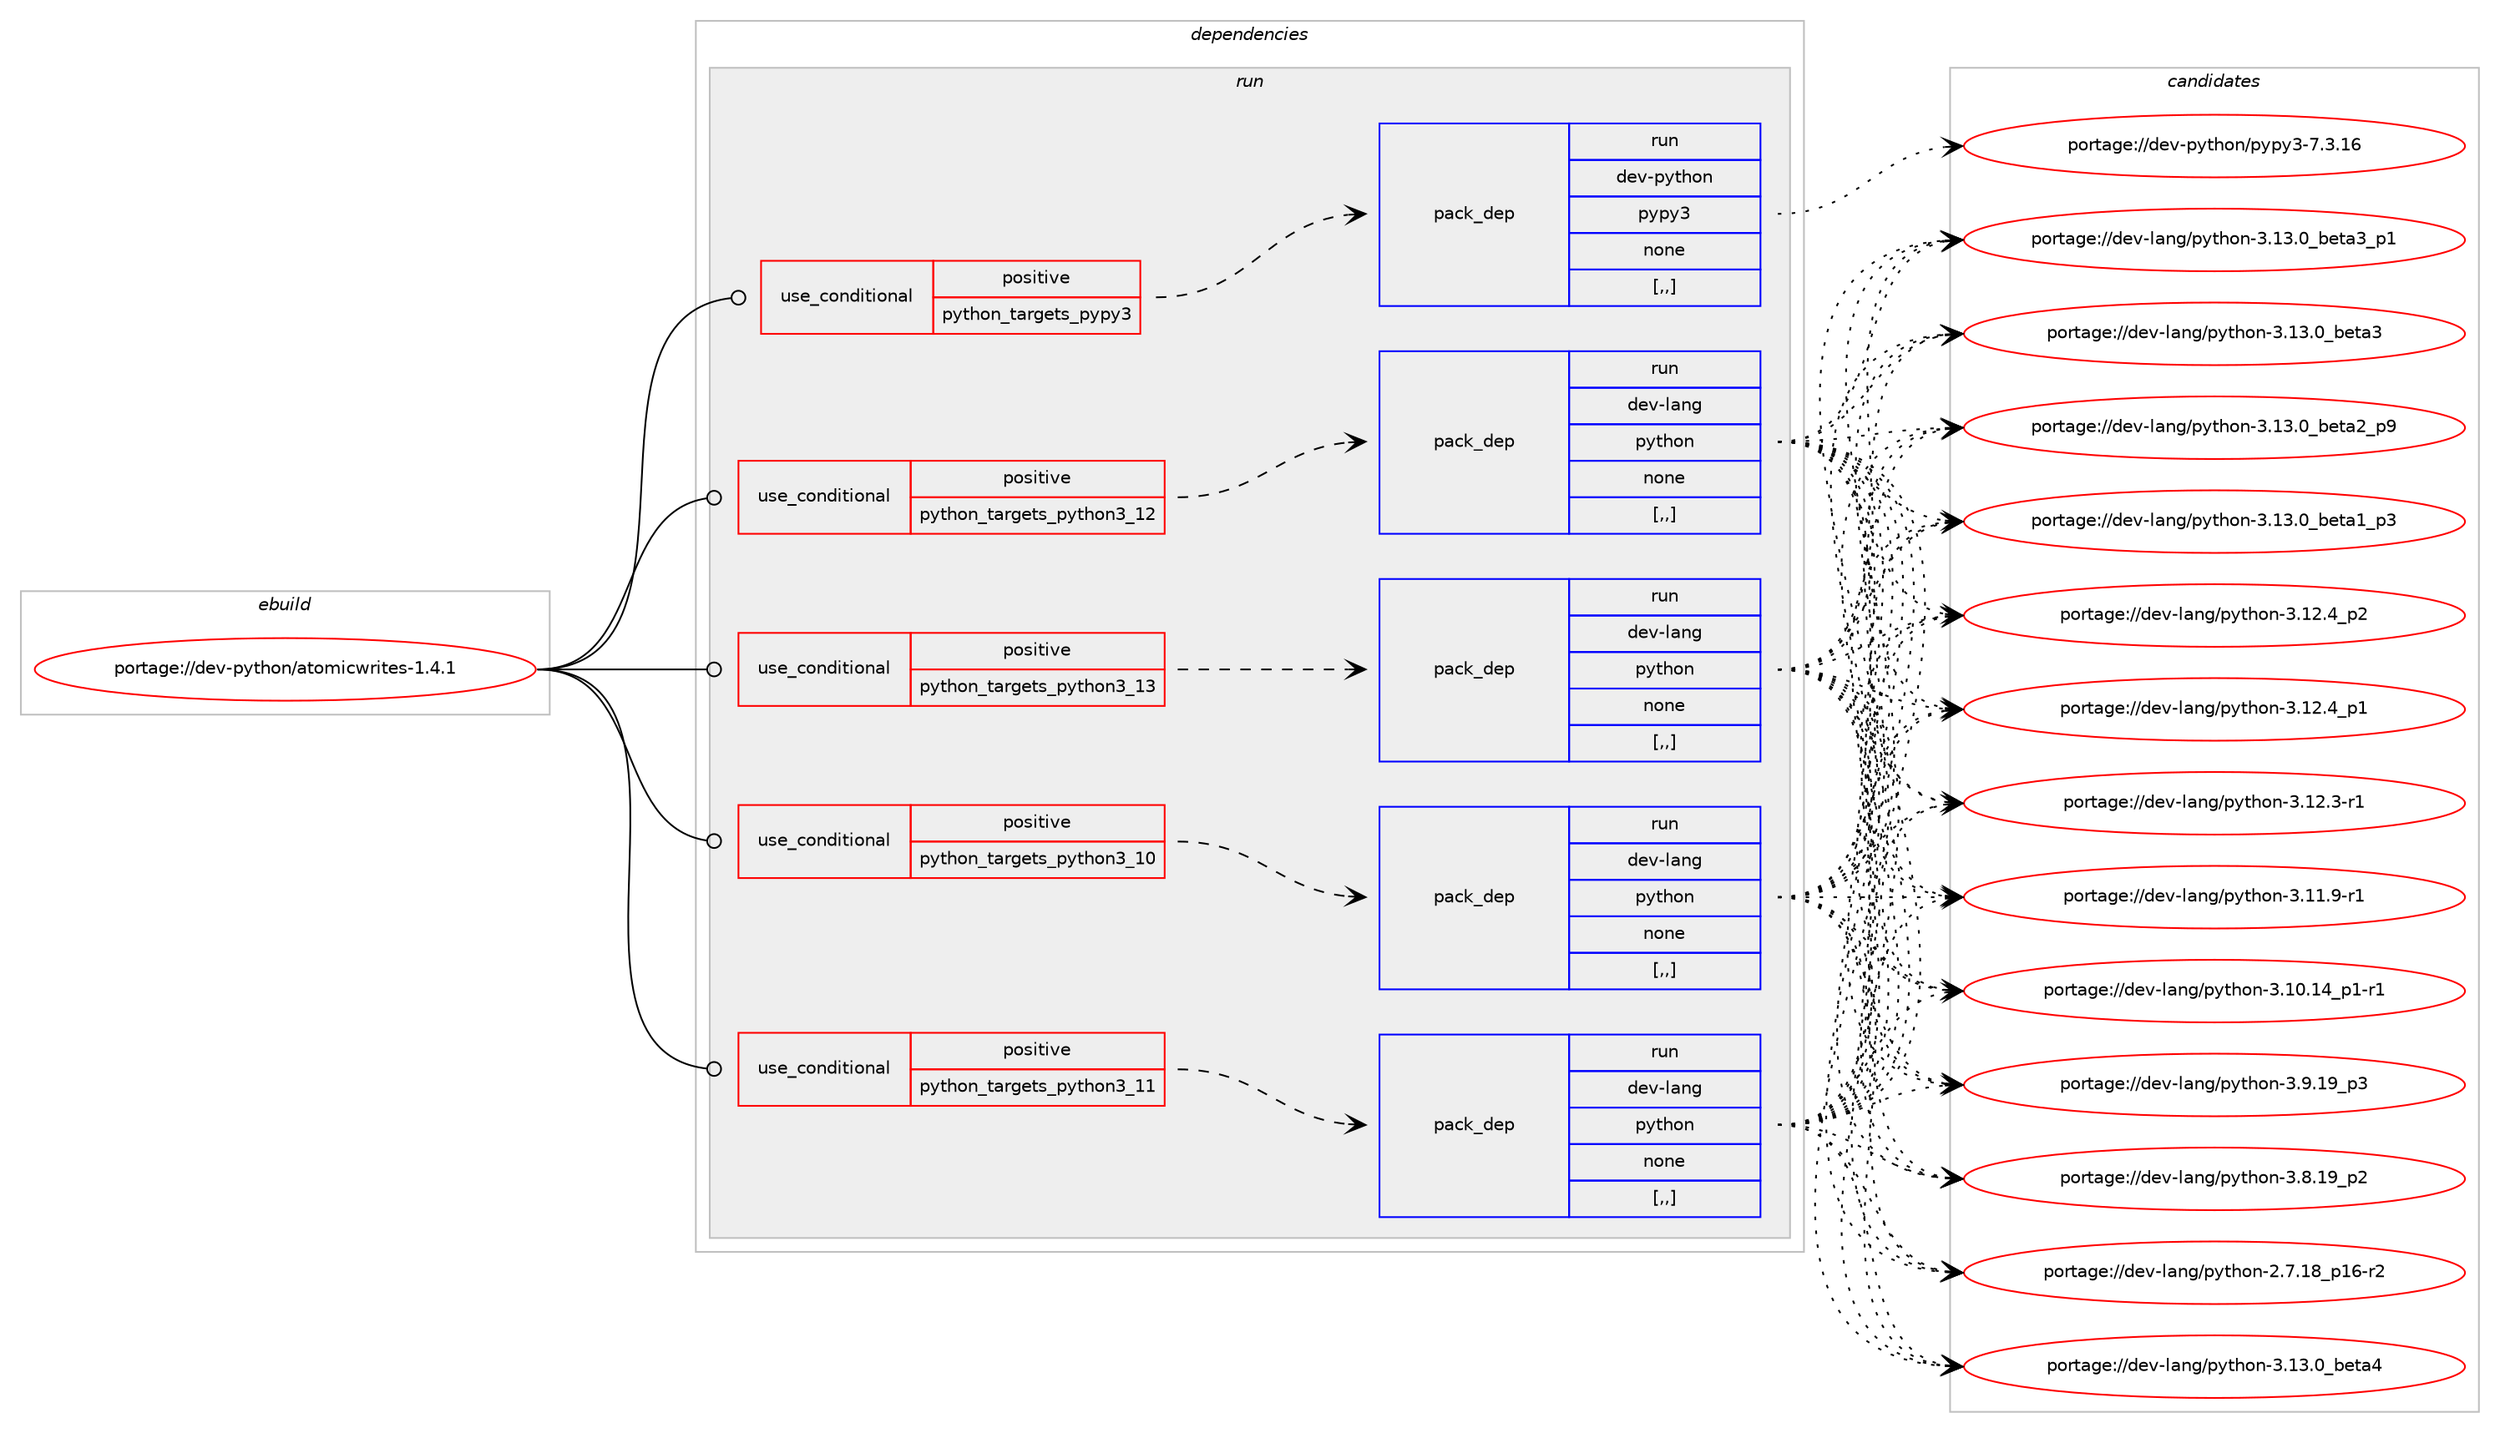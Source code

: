 digraph prolog {

# *************
# Graph options
# *************

newrank=true;
concentrate=true;
compound=true;
graph [rankdir=LR,fontname=Helvetica,fontsize=10,ranksep=1.5];#, ranksep=2.5, nodesep=0.2];
edge  [arrowhead=vee];
node  [fontname=Helvetica,fontsize=10];

# **********
# The ebuild
# **********

subgraph cluster_leftcol {
color=gray;
label=<<i>ebuild</i>>;
id [label="portage://dev-python/atomicwrites-1.4.1", color=red, width=4, href="../dev-python/atomicwrites-1.4.1.svg"];
}

# ****************
# The dependencies
# ****************

subgraph cluster_midcol {
color=gray;
label=<<i>dependencies</i>>;
subgraph cluster_compile {
fillcolor="#eeeeee";
style=filled;
label=<<i>compile</i>>;
}
subgraph cluster_compileandrun {
fillcolor="#eeeeee";
style=filled;
label=<<i>compile and run</i>>;
}
subgraph cluster_run {
fillcolor="#eeeeee";
style=filled;
label=<<i>run</i>>;
subgraph cond31203 {
dependency142681 [label=<<TABLE BORDER="0" CELLBORDER="1" CELLSPACING="0" CELLPADDING="4"><TR><TD ROWSPAN="3" CELLPADDING="10">use_conditional</TD></TR><TR><TD>positive</TD></TR><TR><TD>python_targets_pypy3</TD></TR></TABLE>>, shape=none, color=red];
subgraph pack110234 {
dependency142682 [label=<<TABLE BORDER="0" CELLBORDER="1" CELLSPACING="0" CELLPADDING="4" WIDTH="220"><TR><TD ROWSPAN="6" CELLPADDING="30">pack_dep</TD></TR><TR><TD WIDTH="110">run</TD></TR><TR><TD>dev-python</TD></TR><TR><TD>pypy3</TD></TR><TR><TD>none</TD></TR><TR><TD>[,,]</TD></TR></TABLE>>, shape=none, color=blue];
}
dependency142681:e -> dependency142682:w [weight=20,style="dashed",arrowhead="vee"];
}
id:e -> dependency142681:w [weight=20,style="solid",arrowhead="odot"];
subgraph cond31204 {
dependency142683 [label=<<TABLE BORDER="0" CELLBORDER="1" CELLSPACING="0" CELLPADDING="4"><TR><TD ROWSPAN="3" CELLPADDING="10">use_conditional</TD></TR><TR><TD>positive</TD></TR><TR><TD>python_targets_python3_10</TD></TR></TABLE>>, shape=none, color=red];
subgraph pack110235 {
dependency142684 [label=<<TABLE BORDER="0" CELLBORDER="1" CELLSPACING="0" CELLPADDING="4" WIDTH="220"><TR><TD ROWSPAN="6" CELLPADDING="30">pack_dep</TD></TR><TR><TD WIDTH="110">run</TD></TR><TR><TD>dev-lang</TD></TR><TR><TD>python</TD></TR><TR><TD>none</TD></TR><TR><TD>[,,]</TD></TR></TABLE>>, shape=none, color=blue];
}
dependency142683:e -> dependency142684:w [weight=20,style="dashed",arrowhead="vee"];
}
id:e -> dependency142683:w [weight=20,style="solid",arrowhead="odot"];
subgraph cond31205 {
dependency142685 [label=<<TABLE BORDER="0" CELLBORDER="1" CELLSPACING="0" CELLPADDING="4"><TR><TD ROWSPAN="3" CELLPADDING="10">use_conditional</TD></TR><TR><TD>positive</TD></TR><TR><TD>python_targets_python3_11</TD></TR></TABLE>>, shape=none, color=red];
subgraph pack110236 {
dependency142686 [label=<<TABLE BORDER="0" CELLBORDER="1" CELLSPACING="0" CELLPADDING="4" WIDTH="220"><TR><TD ROWSPAN="6" CELLPADDING="30">pack_dep</TD></TR><TR><TD WIDTH="110">run</TD></TR><TR><TD>dev-lang</TD></TR><TR><TD>python</TD></TR><TR><TD>none</TD></TR><TR><TD>[,,]</TD></TR></TABLE>>, shape=none, color=blue];
}
dependency142685:e -> dependency142686:w [weight=20,style="dashed",arrowhead="vee"];
}
id:e -> dependency142685:w [weight=20,style="solid",arrowhead="odot"];
subgraph cond31206 {
dependency142687 [label=<<TABLE BORDER="0" CELLBORDER="1" CELLSPACING="0" CELLPADDING="4"><TR><TD ROWSPAN="3" CELLPADDING="10">use_conditional</TD></TR><TR><TD>positive</TD></TR><TR><TD>python_targets_python3_12</TD></TR></TABLE>>, shape=none, color=red];
subgraph pack110237 {
dependency142688 [label=<<TABLE BORDER="0" CELLBORDER="1" CELLSPACING="0" CELLPADDING="4" WIDTH="220"><TR><TD ROWSPAN="6" CELLPADDING="30">pack_dep</TD></TR><TR><TD WIDTH="110">run</TD></TR><TR><TD>dev-lang</TD></TR><TR><TD>python</TD></TR><TR><TD>none</TD></TR><TR><TD>[,,]</TD></TR></TABLE>>, shape=none, color=blue];
}
dependency142687:e -> dependency142688:w [weight=20,style="dashed",arrowhead="vee"];
}
id:e -> dependency142687:w [weight=20,style="solid",arrowhead="odot"];
subgraph cond31207 {
dependency142689 [label=<<TABLE BORDER="0" CELLBORDER="1" CELLSPACING="0" CELLPADDING="4"><TR><TD ROWSPAN="3" CELLPADDING="10">use_conditional</TD></TR><TR><TD>positive</TD></TR><TR><TD>python_targets_python3_13</TD></TR></TABLE>>, shape=none, color=red];
subgraph pack110238 {
dependency142690 [label=<<TABLE BORDER="0" CELLBORDER="1" CELLSPACING="0" CELLPADDING="4" WIDTH="220"><TR><TD ROWSPAN="6" CELLPADDING="30">pack_dep</TD></TR><TR><TD WIDTH="110">run</TD></TR><TR><TD>dev-lang</TD></TR><TR><TD>python</TD></TR><TR><TD>none</TD></TR><TR><TD>[,,]</TD></TR></TABLE>>, shape=none, color=blue];
}
dependency142689:e -> dependency142690:w [weight=20,style="dashed",arrowhead="vee"];
}
id:e -> dependency142689:w [weight=20,style="solid",arrowhead="odot"];
}
}

# **************
# The candidates
# **************

subgraph cluster_choices {
rank=same;
color=gray;
label=<<i>candidates</i>>;

subgraph choice110234 {
color=black;
nodesep=1;
choice10010111845112121116104111110471121211121215145554651464954 [label="portage://dev-python/pypy3-7.3.16", color=red, width=4,href="../dev-python/pypy3-7.3.16.svg"];
dependency142682:e -> choice10010111845112121116104111110471121211121215145554651464954:w [style=dotted,weight="100"];
}
subgraph choice110235 {
color=black;
nodesep=1;
choice1001011184510897110103471121211161041111104551464951464895981011169752 [label="portage://dev-lang/python-3.13.0_beta4", color=red, width=4,href="../dev-lang/python-3.13.0_beta4.svg"];
choice10010111845108971101034711212111610411111045514649514648959810111697519511249 [label="portage://dev-lang/python-3.13.0_beta3_p1", color=red, width=4,href="../dev-lang/python-3.13.0_beta3_p1.svg"];
choice1001011184510897110103471121211161041111104551464951464895981011169751 [label="portage://dev-lang/python-3.13.0_beta3", color=red, width=4,href="../dev-lang/python-3.13.0_beta3.svg"];
choice10010111845108971101034711212111610411111045514649514648959810111697509511257 [label="portage://dev-lang/python-3.13.0_beta2_p9", color=red, width=4,href="../dev-lang/python-3.13.0_beta2_p9.svg"];
choice10010111845108971101034711212111610411111045514649514648959810111697499511251 [label="portage://dev-lang/python-3.13.0_beta1_p3", color=red, width=4,href="../dev-lang/python-3.13.0_beta1_p3.svg"];
choice100101118451089711010347112121116104111110455146495046529511250 [label="portage://dev-lang/python-3.12.4_p2", color=red, width=4,href="../dev-lang/python-3.12.4_p2.svg"];
choice100101118451089711010347112121116104111110455146495046529511249 [label="portage://dev-lang/python-3.12.4_p1", color=red, width=4,href="../dev-lang/python-3.12.4_p1.svg"];
choice100101118451089711010347112121116104111110455146495046514511449 [label="portage://dev-lang/python-3.12.3-r1", color=red, width=4,href="../dev-lang/python-3.12.3-r1.svg"];
choice100101118451089711010347112121116104111110455146494946574511449 [label="portage://dev-lang/python-3.11.9-r1", color=red, width=4,href="../dev-lang/python-3.11.9-r1.svg"];
choice100101118451089711010347112121116104111110455146494846495295112494511449 [label="portage://dev-lang/python-3.10.14_p1-r1", color=red, width=4,href="../dev-lang/python-3.10.14_p1-r1.svg"];
choice100101118451089711010347112121116104111110455146574649579511251 [label="portage://dev-lang/python-3.9.19_p3", color=red, width=4,href="../dev-lang/python-3.9.19_p3.svg"];
choice100101118451089711010347112121116104111110455146564649579511250 [label="portage://dev-lang/python-3.8.19_p2", color=red, width=4,href="../dev-lang/python-3.8.19_p2.svg"];
choice100101118451089711010347112121116104111110455046554649569511249544511450 [label="portage://dev-lang/python-2.7.18_p16-r2", color=red, width=4,href="../dev-lang/python-2.7.18_p16-r2.svg"];
dependency142684:e -> choice1001011184510897110103471121211161041111104551464951464895981011169752:w [style=dotted,weight="100"];
dependency142684:e -> choice10010111845108971101034711212111610411111045514649514648959810111697519511249:w [style=dotted,weight="100"];
dependency142684:e -> choice1001011184510897110103471121211161041111104551464951464895981011169751:w [style=dotted,weight="100"];
dependency142684:e -> choice10010111845108971101034711212111610411111045514649514648959810111697509511257:w [style=dotted,weight="100"];
dependency142684:e -> choice10010111845108971101034711212111610411111045514649514648959810111697499511251:w [style=dotted,weight="100"];
dependency142684:e -> choice100101118451089711010347112121116104111110455146495046529511250:w [style=dotted,weight="100"];
dependency142684:e -> choice100101118451089711010347112121116104111110455146495046529511249:w [style=dotted,weight="100"];
dependency142684:e -> choice100101118451089711010347112121116104111110455146495046514511449:w [style=dotted,weight="100"];
dependency142684:e -> choice100101118451089711010347112121116104111110455146494946574511449:w [style=dotted,weight="100"];
dependency142684:e -> choice100101118451089711010347112121116104111110455146494846495295112494511449:w [style=dotted,weight="100"];
dependency142684:e -> choice100101118451089711010347112121116104111110455146574649579511251:w [style=dotted,weight="100"];
dependency142684:e -> choice100101118451089711010347112121116104111110455146564649579511250:w [style=dotted,weight="100"];
dependency142684:e -> choice100101118451089711010347112121116104111110455046554649569511249544511450:w [style=dotted,weight="100"];
}
subgraph choice110236 {
color=black;
nodesep=1;
choice1001011184510897110103471121211161041111104551464951464895981011169752 [label="portage://dev-lang/python-3.13.0_beta4", color=red, width=4,href="../dev-lang/python-3.13.0_beta4.svg"];
choice10010111845108971101034711212111610411111045514649514648959810111697519511249 [label="portage://dev-lang/python-3.13.0_beta3_p1", color=red, width=4,href="../dev-lang/python-3.13.0_beta3_p1.svg"];
choice1001011184510897110103471121211161041111104551464951464895981011169751 [label="portage://dev-lang/python-3.13.0_beta3", color=red, width=4,href="../dev-lang/python-3.13.0_beta3.svg"];
choice10010111845108971101034711212111610411111045514649514648959810111697509511257 [label="portage://dev-lang/python-3.13.0_beta2_p9", color=red, width=4,href="../dev-lang/python-3.13.0_beta2_p9.svg"];
choice10010111845108971101034711212111610411111045514649514648959810111697499511251 [label="portage://dev-lang/python-3.13.0_beta1_p3", color=red, width=4,href="../dev-lang/python-3.13.0_beta1_p3.svg"];
choice100101118451089711010347112121116104111110455146495046529511250 [label="portage://dev-lang/python-3.12.4_p2", color=red, width=4,href="../dev-lang/python-3.12.4_p2.svg"];
choice100101118451089711010347112121116104111110455146495046529511249 [label="portage://dev-lang/python-3.12.4_p1", color=red, width=4,href="../dev-lang/python-3.12.4_p1.svg"];
choice100101118451089711010347112121116104111110455146495046514511449 [label="portage://dev-lang/python-3.12.3-r1", color=red, width=4,href="../dev-lang/python-3.12.3-r1.svg"];
choice100101118451089711010347112121116104111110455146494946574511449 [label="portage://dev-lang/python-3.11.9-r1", color=red, width=4,href="../dev-lang/python-3.11.9-r1.svg"];
choice100101118451089711010347112121116104111110455146494846495295112494511449 [label="portage://dev-lang/python-3.10.14_p1-r1", color=red, width=4,href="../dev-lang/python-3.10.14_p1-r1.svg"];
choice100101118451089711010347112121116104111110455146574649579511251 [label="portage://dev-lang/python-3.9.19_p3", color=red, width=4,href="../dev-lang/python-3.9.19_p3.svg"];
choice100101118451089711010347112121116104111110455146564649579511250 [label="portage://dev-lang/python-3.8.19_p2", color=red, width=4,href="../dev-lang/python-3.8.19_p2.svg"];
choice100101118451089711010347112121116104111110455046554649569511249544511450 [label="portage://dev-lang/python-2.7.18_p16-r2", color=red, width=4,href="../dev-lang/python-2.7.18_p16-r2.svg"];
dependency142686:e -> choice1001011184510897110103471121211161041111104551464951464895981011169752:w [style=dotted,weight="100"];
dependency142686:e -> choice10010111845108971101034711212111610411111045514649514648959810111697519511249:w [style=dotted,weight="100"];
dependency142686:e -> choice1001011184510897110103471121211161041111104551464951464895981011169751:w [style=dotted,weight="100"];
dependency142686:e -> choice10010111845108971101034711212111610411111045514649514648959810111697509511257:w [style=dotted,weight="100"];
dependency142686:e -> choice10010111845108971101034711212111610411111045514649514648959810111697499511251:w [style=dotted,weight="100"];
dependency142686:e -> choice100101118451089711010347112121116104111110455146495046529511250:w [style=dotted,weight="100"];
dependency142686:e -> choice100101118451089711010347112121116104111110455146495046529511249:w [style=dotted,weight="100"];
dependency142686:e -> choice100101118451089711010347112121116104111110455146495046514511449:w [style=dotted,weight="100"];
dependency142686:e -> choice100101118451089711010347112121116104111110455146494946574511449:w [style=dotted,weight="100"];
dependency142686:e -> choice100101118451089711010347112121116104111110455146494846495295112494511449:w [style=dotted,weight="100"];
dependency142686:e -> choice100101118451089711010347112121116104111110455146574649579511251:w [style=dotted,weight="100"];
dependency142686:e -> choice100101118451089711010347112121116104111110455146564649579511250:w [style=dotted,weight="100"];
dependency142686:e -> choice100101118451089711010347112121116104111110455046554649569511249544511450:w [style=dotted,weight="100"];
}
subgraph choice110237 {
color=black;
nodesep=1;
choice1001011184510897110103471121211161041111104551464951464895981011169752 [label="portage://dev-lang/python-3.13.0_beta4", color=red, width=4,href="../dev-lang/python-3.13.0_beta4.svg"];
choice10010111845108971101034711212111610411111045514649514648959810111697519511249 [label="portage://dev-lang/python-3.13.0_beta3_p1", color=red, width=4,href="../dev-lang/python-3.13.0_beta3_p1.svg"];
choice1001011184510897110103471121211161041111104551464951464895981011169751 [label="portage://dev-lang/python-3.13.0_beta3", color=red, width=4,href="../dev-lang/python-3.13.0_beta3.svg"];
choice10010111845108971101034711212111610411111045514649514648959810111697509511257 [label="portage://dev-lang/python-3.13.0_beta2_p9", color=red, width=4,href="../dev-lang/python-3.13.0_beta2_p9.svg"];
choice10010111845108971101034711212111610411111045514649514648959810111697499511251 [label="portage://dev-lang/python-3.13.0_beta1_p3", color=red, width=4,href="../dev-lang/python-3.13.0_beta1_p3.svg"];
choice100101118451089711010347112121116104111110455146495046529511250 [label="portage://dev-lang/python-3.12.4_p2", color=red, width=4,href="../dev-lang/python-3.12.4_p2.svg"];
choice100101118451089711010347112121116104111110455146495046529511249 [label="portage://dev-lang/python-3.12.4_p1", color=red, width=4,href="../dev-lang/python-3.12.4_p1.svg"];
choice100101118451089711010347112121116104111110455146495046514511449 [label="portage://dev-lang/python-3.12.3-r1", color=red, width=4,href="../dev-lang/python-3.12.3-r1.svg"];
choice100101118451089711010347112121116104111110455146494946574511449 [label="portage://dev-lang/python-3.11.9-r1", color=red, width=4,href="../dev-lang/python-3.11.9-r1.svg"];
choice100101118451089711010347112121116104111110455146494846495295112494511449 [label="portage://dev-lang/python-3.10.14_p1-r1", color=red, width=4,href="../dev-lang/python-3.10.14_p1-r1.svg"];
choice100101118451089711010347112121116104111110455146574649579511251 [label="portage://dev-lang/python-3.9.19_p3", color=red, width=4,href="../dev-lang/python-3.9.19_p3.svg"];
choice100101118451089711010347112121116104111110455146564649579511250 [label="portage://dev-lang/python-3.8.19_p2", color=red, width=4,href="../dev-lang/python-3.8.19_p2.svg"];
choice100101118451089711010347112121116104111110455046554649569511249544511450 [label="portage://dev-lang/python-2.7.18_p16-r2", color=red, width=4,href="../dev-lang/python-2.7.18_p16-r2.svg"];
dependency142688:e -> choice1001011184510897110103471121211161041111104551464951464895981011169752:w [style=dotted,weight="100"];
dependency142688:e -> choice10010111845108971101034711212111610411111045514649514648959810111697519511249:w [style=dotted,weight="100"];
dependency142688:e -> choice1001011184510897110103471121211161041111104551464951464895981011169751:w [style=dotted,weight="100"];
dependency142688:e -> choice10010111845108971101034711212111610411111045514649514648959810111697509511257:w [style=dotted,weight="100"];
dependency142688:e -> choice10010111845108971101034711212111610411111045514649514648959810111697499511251:w [style=dotted,weight="100"];
dependency142688:e -> choice100101118451089711010347112121116104111110455146495046529511250:w [style=dotted,weight="100"];
dependency142688:e -> choice100101118451089711010347112121116104111110455146495046529511249:w [style=dotted,weight="100"];
dependency142688:e -> choice100101118451089711010347112121116104111110455146495046514511449:w [style=dotted,weight="100"];
dependency142688:e -> choice100101118451089711010347112121116104111110455146494946574511449:w [style=dotted,weight="100"];
dependency142688:e -> choice100101118451089711010347112121116104111110455146494846495295112494511449:w [style=dotted,weight="100"];
dependency142688:e -> choice100101118451089711010347112121116104111110455146574649579511251:w [style=dotted,weight="100"];
dependency142688:e -> choice100101118451089711010347112121116104111110455146564649579511250:w [style=dotted,weight="100"];
dependency142688:e -> choice100101118451089711010347112121116104111110455046554649569511249544511450:w [style=dotted,weight="100"];
}
subgraph choice110238 {
color=black;
nodesep=1;
choice1001011184510897110103471121211161041111104551464951464895981011169752 [label="portage://dev-lang/python-3.13.0_beta4", color=red, width=4,href="../dev-lang/python-3.13.0_beta4.svg"];
choice10010111845108971101034711212111610411111045514649514648959810111697519511249 [label="portage://dev-lang/python-3.13.0_beta3_p1", color=red, width=4,href="../dev-lang/python-3.13.0_beta3_p1.svg"];
choice1001011184510897110103471121211161041111104551464951464895981011169751 [label="portage://dev-lang/python-3.13.0_beta3", color=red, width=4,href="../dev-lang/python-3.13.0_beta3.svg"];
choice10010111845108971101034711212111610411111045514649514648959810111697509511257 [label="portage://dev-lang/python-3.13.0_beta2_p9", color=red, width=4,href="../dev-lang/python-3.13.0_beta2_p9.svg"];
choice10010111845108971101034711212111610411111045514649514648959810111697499511251 [label="portage://dev-lang/python-3.13.0_beta1_p3", color=red, width=4,href="../dev-lang/python-3.13.0_beta1_p3.svg"];
choice100101118451089711010347112121116104111110455146495046529511250 [label="portage://dev-lang/python-3.12.4_p2", color=red, width=4,href="../dev-lang/python-3.12.4_p2.svg"];
choice100101118451089711010347112121116104111110455146495046529511249 [label="portage://dev-lang/python-3.12.4_p1", color=red, width=4,href="../dev-lang/python-3.12.4_p1.svg"];
choice100101118451089711010347112121116104111110455146495046514511449 [label="portage://dev-lang/python-3.12.3-r1", color=red, width=4,href="../dev-lang/python-3.12.3-r1.svg"];
choice100101118451089711010347112121116104111110455146494946574511449 [label="portage://dev-lang/python-3.11.9-r1", color=red, width=4,href="../dev-lang/python-3.11.9-r1.svg"];
choice100101118451089711010347112121116104111110455146494846495295112494511449 [label="portage://dev-lang/python-3.10.14_p1-r1", color=red, width=4,href="../dev-lang/python-3.10.14_p1-r1.svg"];
choice100101118451089711010347112121116104111110455146574649579511251 [label="portage://dev-lang/python-3.9.19_p3", color=red, width=4,href="../dev-lang/python-3.9.19_p3.svg"];
choice100101118451089711010347112121116104111110455146564649579511250 [label="portage://dev-lang/python-3.8.19_p2", color=red, width=4,href="../dev-lang/python-3.8.19_p2.svg"];
choice100101118451089711010347112121116104111110455046554649569511249544511450 [label="portage://dev-lang/python-2.7.18_p16-r2", color=red, width=4,href="../dev-lang/python-2.7.18_p16-r2.svg"];
dependency142690:e -> choice1001011184510897110103471121211161041111104551464951464895981011169752:w [style=dotted,weight="100"];
dependency142690:e -> choice10010111845108971101034711212111610411111045514649514648959810111697519511249:w [style=dotted,weight="100"];
dependency142690:e -> choice1001011184510897110103471121211161041111104551464951464895981011169751:w [style=dotted,weight="100"];
dependency142690:e -> choice10010111845108971101034711212111610411111045514649514648959810111697509511257:w [style=dotted,weight="100"];
dependency142690:e -> choice10010111845108971101034711212111610411111045514649514648959810111697499511251:w [style=dotted,weight="100"];
dependency142690:e -> choice100101118451089711010347112121116104111110455146495046529511250:w [style=dotted,weight="100"];
dependency142690:e -> choice100101118451089711010347112121116104111110455146495046529511249:w [style=dotted,weight="100"];
dependency142690:e -> choice100101118451089711010347112121116104111110455146495046514511449:w [style=dotted,weight="100"];
dependency142690:e -> choice100101118451089711010347112121116104111110455146494946574511449:w [style=dotted,weight="100"];
dependency142690:e -> choice100101118451089711010347112121116104111110455146494846495295112494511449:w [style=dotted,weight="100"];
dependency142690:e -> choice100101118451089711010347112121116104111110455146574649579511251:w [style=dotted,weight="100"];
dependency142690:e -> choice100101118451089711010347112121116104111110455146564649579511250:w [style=dotted,weight="100"];
dependency142690:e -> choice100101118451089711010347112121116104111110455046554649569511249544511450:w [style=dotted,weight="100"];
}
}

}
